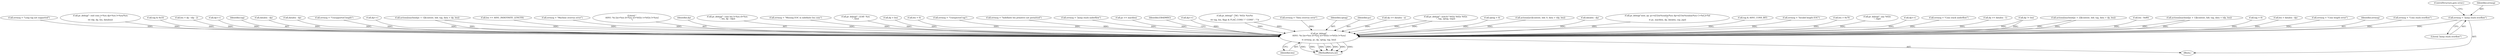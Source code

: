 digraph "0_linux_0d62e9dd6da45bbf0f33a8617afc5fe774c8f45f@pointer" {
"1000904" [label="(Call,errmsg = \"Jump stack overflow\")"];
"1000953" [label="(Call,pr_debug(\"\nASN1: %s [m=%zu d=%zu ot=%02x t=%02x l=%zu]\n\",\n\t\t errmsg, pc, dp, optag, tag, len))"];
"1000949" [label="(Call,errmsg = \"Long tag not supported\")"];
"1000678" [label="(Call,pr_debug(\"- end cons t=%zu dp=%zu l=%zu/%zu\n\",\n\t\t\t tdp, dp, len, datalen))"];
"1000953" [label="(Call,pr_debug(\"\nASN1: %s [m=%zu d=%zu ot=%02x t=%02x l=%zu]\n\",\n\t\t errmsg, pc, dp, optag, tag, len))"];
"1000274" [label="(Call,tag & 0x1f)"];
"1000736" [label="(Call,len = dp - tdp - 2)"];
"1000269" [label="(Call,dp++)"];
"1000959" [label="(Identifier,tag)"];
"1000370" [label="(Call,datalen - dp)"];
"1000116" [label="(Block,)"];
"1000422" [label="(Call,datalen - dp)"];
"1000934" [label="(Call,errmsg = \"Unsupported length\")"];
"1000732" [label="(Call,dp++)"];
"1000492" [label="(Call,actions[machine[pc + 1]](context, hdr, tag, data + dp, len))"];
"1000352" [label="(Call,len == ASN1_INDEFINITE_LENGTH)"];
"1000960" [label="(Identifier,len)"];
"1000894" [label="(Call,errmsg = \"Machine overrun error\")"];
"1000954" [label="(Literal,\"\nASN1: %s [m=%zu d=%zu ot=%02x t=%02x l=%zu]\n\")"];
"1000907" [label="(ControlStructure,goto error;)"];
"1000957" [label="(Identifier,dp)"];
"1000777" [label="(Call,pr_debug(\"- cons len l=%zu d=%zu\n\", len, dp - tdp))"];
"1000924" [label="(Call,errmsg = \"Missing EOC in indefinite len cons\")"];
"1000565" [label="(Call,pr_debug(\"- LEAF: %zu\n\", len))"];
"1000747" [label="(Call,dp < len)"];
"1000170" [label="(Call,len = 0)"];
"1000904" [label="(Call,errmsg = \"Jump stack overflow\")"];
"1000944" [label="(Call,errmsg = \"Unexpected tag\")"];
"1000939" [label="(Call,errmsg = \"Indefinite len primitive not permitted\")"];
"1000899" [label="(Call,errmsg = \"Jump stack underflow\")"];
"1000200" [label="(Call,pc >= machlen)"];
"1000963" [label="(Identifier,EBADMSG)"];
"1000704" [label="(Call,dp++)"];
"1000472" [label="(Call,pr_debug(\"- TAG: %02x %zu%s\n\",\n\t\t\t tag, len, flags & FLAG_CONS ? \" CONS\" : \"\"))"];
"1000889" [label="(Call,errmsg = \"Data overrun error\")"];
"1000958" [label="(Identifier,optag)"];
"1000956" [label="(Identifier,pc)"];
"1000390" [label="(Call,dp >= datalen - n)"];
"1000312" [label="(Call,pr_debug(\"- match? %02x %02x %02x\n\", tag, optag, tmp))"];
"1000149" [label="(Call,optag = 0)"];
"1000810" [label="(Call,actions[act](context, hdr, 0, data + tdp, len))"];
"1000695" [label="(Call,datalen - dp)"];
"1000190" [label="(Call,pr_debug(\"next_op: pc=\e[32m%zu\e[m/%zu dp=\e[33m%zu\e[m/%zu C=%d J=%d\n\",\n\t\t pc, machlen, dp, datalen, csp, jsp))"];
"1000359" [label="(Call,tag & ASN1_CONS_BIT)"];
"1000929" [label="(Call,errmsg = \"Invalid length EOC\")"];
"1000346" [label="(Call,len > 0x7f)"];
"1000964" [label="(MethodReturn,int)"];
"1000284" [label="(Call,pr_debug(\"- any %02x\n\", tag))"];
"1000343" [label="(Call,dp++)"];
"1000909" [label="(Call,errmsg = \"Cons stack underflow\")"];
"1000259" [label="(Call,dp >= datalen - 1)"];
"1000770" [label="(Call,dp != len)"];
"1000512" [label="(Call,actions[machine[pc + 2]](context, hdr, tag, data + dp, len))"];
"1000379" [label="(Call,len - 0x80)"];
"1000840" [label="(Call,actions[machine[pc + 1]](context, hdr, tag, data + tdp, len))"];
"1000905" [label="(Identifier,errmsg)"];
"1000906" [label="(Literal,\"Jump stack overflow\")"];
"1000137" [label="(Call,tag = 0)"];
"1000420" [label="(Call,len > datalen - dp)"];
"1000919" [label="(Call,errmsg = \"Cons length error\")"];
"1000955" [label="(Identifier,errmsg)"];
"1000914" [label="(Call,errmsg = \"Cons stack overflow\")"];
"1000904" -> "1000116"  [label="AST: "];
"1000904" -> "1000906"  [label="CFG: "];
"1000905" -> "1000904"  [label="AST: "];
"1000906" -> "1000904"  [label="AST: "];
"1000907" -> "1000904"  [label="CFG: "];
"1000904" -> "1000953"  [label="DDG: "];
"1000953" -> "1000116"  [label="AST: "];
"1000953" -> "1000960"  [label="CFG: "];
"1000954" -> "1000953"  [label="AST: "];
"1000955" -> "1000953"  [label="AST: "];
"1000956" -> "1000953"  [label="AST: "];
"1000957" -> "1000953"  [label="AST: "];
"1000958" -> "1000953"  [label="AST: "];
"1000959" -> "1000953"  [label="AST: "];
"1000960" -> "1000953"  [label="AST: "];
"1000963" -> "1000953"  [label="CFG: "];
"1000953" -> "1000964"  [label="DDG: "];
"1000953" -> "1000964"  [label="DDG: "];
"1000953" -> "1000964"  [label="DDG: "];
"1000953" -> "1000964"  [label="DDG: "];
"1000953" -> "1000964"  [label="DDG: "];
"1000953" -> "1000964"  [label="DDG: "];
"1000953" -> "1000964"  [label="DDG: "];
"1000919" -> "1000953"  [label="DDG: "];
"1000934" -> "1000953"  [label="DDG: "];
"1000894" -> "1000953"  [label="DDG: "];
"1000924" -> "1000953"  [label="DDG: "];
"1000949" -> "1000953"  [label="DDG: "];
"1000889" -> "1000953"  [label="DDG: "];
"1000939" -> "1000953"  [label="DDG: "];
"1000944" -> "1000953"  [label="DDG: "];
"1000929" -> "1000953"  [label="DDG: "];
"1000914" -> "1000953"  [label="DDG: "];
"1000899" -> "1000953"  [label="DDG: "];
"1000909" -> "1000953"  [label="DDG: "];
"1000200" -> "1000953"  [label="DDG: "];
"1000259" -> "1000953"  [label="DDG: "];
"1000695" -> "1000953"  [label="DDG: "];
"1000370" -> "1000953"  [label="DDG: "];
"1000190" -> "1000953"  [label="DDG: "];
"1000343" -> "1000953"  [label="DDG: "];
"1000422" -> "1000953"  [label="DDG: "];
"1000704" -> "1000953"  [label="DDG: "];
"1000390" -> "1000953"  [label="DDG: "];
"1000269" -> "1000953"  [label="DDG: "];
"1000770" -> "1000953"  [label="DDG: "];
"1000770" -> "1000953"  [label="DDG: "];
"1000732" -> "1000953"  [label="DDG: "];
"1000312" -> "1000953"  [label="DDG: "];
"1000312" -> "1000953"  [label="DDG: "];
"1000149" -> "1000953"  [label="DDG: "];
"1000284" -> "1000953"  [label="DDG: "];
"1000840" -> "1000953"  [label="DDG: "];
"1000840" -> "1000953"  [label="DDG: "];
"1000274" -> "1000953"  [label="DDG: "];
"1000492" -> "1000953"  [label="DDG: "];
"1000492" -> "1000953"  [label="DDG: "];
"1000359" -> "1000953"  [label="DDG: "];
"1000137" -> "1000953"  [label="DDG: "];
"1000512" -> "1000953"  [label="DDG: "];
"1000512" -> "1000953"  [label="DDG: "];
"1000472" -> "1000953"  [label="DDG: "];
"1000472" -> "1000953"  [label="DDG: "];
"1000810" -> "1000953"  [label="DDG: "];
"1000352" -> "1000953"  [label="DDG: "];
"1000346" -> "1000953"  [label="DDG: "];
"1000379" -> "1000953"  [label="DDG: "];
"1000565" -> "1000953"  [label="DDG: "];
"1000420" -> "1000953"  [label="DDG: "];
"1000736" -> "1000953"  [label="DDG: "];
"1000170" -> "1000953"  [label="DDG: "];
"1000777" -> "1000953"  [label="DDG: "];
"1000678" -> "1000953"  [label="DDG: "];
"1000747" -> "1000953"  [label="DDG: "];
}
